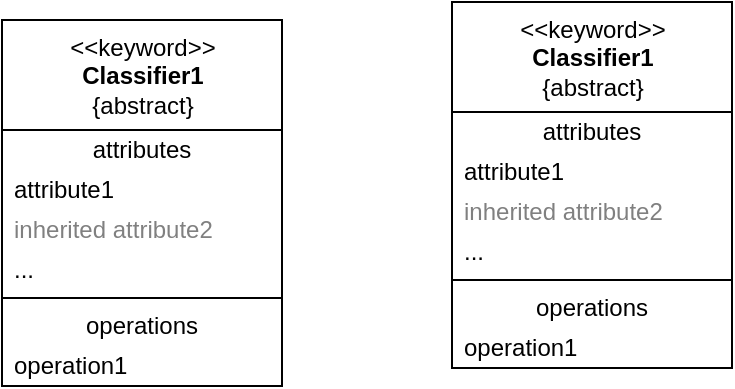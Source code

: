 <mxfile>
    <diagram id="GReHzuQMcVUws_mKU_uG" name="Page-1">
        <mxGraphModel dx="1586" dy="1663" grid="1" gridSize="9" guides="1" tooltips="1" connect="1" arrows="1" fold="1" page="1" pageScale="1" pageWidth="850" pageHeight="1100" math="0" shadow="0">
            <root>
                <mxCell id="0"/>
                <mxCell id="1" parent="0"/>
                <mxCell id="oJCTIPZxYmmEMR1irrwK-27" value="&amp;lt;&amp;lt;keyword&amp;gt;&amp;gt;&lt;br&gt;&lt;b&gt;Classifier1&lt;/b&gt;&lt;br&gt;{abstract}" style="swimlane;fontStyle=0;align=center;verticalAlign=top;childLayout=stackLayout;horizontal=1;startSize=55;horizontalStack=0;resizeParent=1;resizeParentMax=0;resizeLast=0;collapsible=0;marginBottom=0;html=1;" vertex="1" parent="1">
                    <mxGeometry x="-216" y="-270" width="140" height="183" as="geometry"/>
                </mxCell>
                <mxCell id="oJCTIPZxYmmEMR1irrwK-28" value="attributes" style="text;html=1;strokeColor=none;fillColor=none;align=center;verticalAlign=middle;spacingLeft=4;spacingRight=4;overflow=hidden;rotatable=0;points=[[0,0.5],[1,0.5]];portConstraint=eastwest;" vertex="1" parent="oJCTIPZxYmmEMR1irrwK-27">
                    <mxGeometry y="55" width="140" height="20" as="geometry"/>
                </mxCell>
                <mxCell id="oJCTIPZxYmmEMR1irrwK-29" value="attribute1" style="text;html=1;strokeColor=none;fillColor=none;align=left;verticalAlign=middle;spacingLeft=4;spacingRight=4;overflow=hidden;rotatable=0;points=[[0,0.5],[1,0.5]];portConstraint=eastwest;" vertex="1" parent="oJCTIPZxYmmEMR1irrwK-27">
                    <mxGeometry y="75" width="140" height="20" as="geometry"/>
                </mxCell>
                <mxCell id="oJCTIPZxYmmEMR1irrwK-30" value="inherited attribute2" style="text;html=1;strokeColor=none;fillColor=none;align=left;verticalAlign=middle;spacingLeft=4;spacingRight=4;overflow=hidden;rotatable=0;points=[[0,0.5],[1,0.5]];portConstraint=eastwest;fontColor=#808080;" vertex="1" parent="oJCTIPZxYmmEMR1irrwK-27">
                    <mxGeometry y="95" width="140" height="20" as="geometry"/>
                </mxCell>
                <mxCell id="oJCTIPZxYmmEMR1irrwK-31" value="..." style="text;html=1;strokeColor=none;fillColor=none;align=left;verticalAlign=middle;spacingLeft=4;spacingRight=4;overflow=hidden;rotatable=0;points=[[0,0.5],[1,0.5]];portConstraint=eastwest;" vertex="1" parent="oJCTIPZxYmmEMR1irrwK-27">
                    <mxGeometry y="115" width="140" height="20" as="geometry"/>
                </mxCell>
                <mxCell id="oJCTIPZxYmmEMR1irrwK-32" value="" style="line;strokeWidth=1;fillColor=none;align=left;verticalAlign=middle;spacingTop=-1;spacingLeft=3;spacingRight=3;rotatable=0;labelPosition=right;points=[];portConstraint=eastwest;" vertex="1" parent="oJCTIPZxYmmEMR1irrwK-27">
                    <mxGeometry y="135" width="140" height="8" as="geometry"/>
                </mxCell>
                <mxCell id="oJCTIPZxYmmEMR1irrwK-33" value="operations" style="text;html=1;strokeColor=none;fillColor=none;align=center;verticalAlign=middle;spacingLeft=4;spacingRight=4;overflow=hidden;rotatable=0;points=[[0,0.5],[1,0.5]];portConstraint=eastwest;" vertex="1" parent="oJCTIPZxYmmEMR1irrwK-27">
                    <mxGeometry y="143" width="140" height="20" as="geometry"/>
                </mxCell>
                <mxCell id="oJCTIPZxYmmEMR1irrwK-34" value="operation1" style="text;html=1;strokeColor=none;fillColor=none;align=left;verticalAlign=middle;spacingLeft=4;spacingRight=4;overflow=hidden;rotatable=0;points=[[0,0.5],[1,0.5]];portConstraint=eastwest;" vertex="1" parent="oJCTIPZxYmmEMR1irrwK-27">
                    <mxGeometry y="163" width="140" height="20" as="geometry"/>
                </mxCell>
                <mxCell id="oJCTIPZxYmmEMR1irrwK-35" value="&amp;lt;&amp;lt;keyword&amp;gt;&amp;gt;&lt;br&gt;&lt;b&gt;Classifier1&lt;/b&gt;&lt;br&gt;{abstract}" style="swimlane;fontStyle=0;align=center;verticalAlign=top;childLayout=stackLayout;horizontal=1;startSize=55;horizontalStack=0;resizeParent=1;resizeParentMax=0;resizeLast=0;collapsible=0;marginBottom=0;html=1;" vertex="1" parent="1">
                    <mxGeometry x="9" y="-279" width="140" height="183" as="geometry"/>
                </mxCell>
                <mxCell id="oJCTIPZxYmmEMR1irrwK-36" value="attributes" style="text;html=1;strokeColor=none;fillColor=none;align=center;verticalAlign=middle;spacingLeft=4;spacingRight=4;overflow=hidden;rotatable=0;points=[[0,0.5],[1,0.5]];portConstraint=eastwest;" vertex="1" parent="oJCTIPZxYmmEMR1irrwK-35">
                    <mxGeometry y="55" width="140" height="20" as="geometry"/>
                </mxCell>
                <mxCell id="oJCTIPZxYmmEMR1irrwK-37" value="attribute1" style="text;html=1;strokeColor=none;fillColor=none;align=left;verticalAlign=middle;spacingLeft=4;spacingRight=4;overflow=hidden;rotatable=0;points=[[0,0.5],[1,0.5]];portConstraint=eastwest;" vertex="1" parent="oJCTIPZxYmmEMR1irrwK-35">
                    <mxGeometry y="75" width="140" height="20" as="geometry"/>
                </mxCell>
                <mxCell id="oJCTIPZxYmmEMR1irrwK-38" value="inherited attribute2" style="text;html=1;strokeColor=none;fillColor=none;align=left;verticalAlign=middle;spacingLeft=4;spacingRight=4;overflow=hidden;rotatable=0;points=[[0,0.5],[1,0.5]];portConstraint=eastwest;fontColor=#808080;" vertex="1" parent="oJCTIPZxYmmEMR1irrwK-35">
                    <mxGeometry y="95" width="140" height="20" as="geometry"/>
                </mxCell>
                <mxCell id="oJCTIPZxYmmEMR1irrwK-39" value="..." style="text;html=1;strokeColor=none;fillColor=none;align=left;verticalAlign=middle;spacingLeft=4;spacingRight=4;overflow=hidden;rotatable=0;points=[[0,0.5],[1,0.5]];portConstraint=eastwest;" vertex="1" parent="oJCTIPZxYmmEMR1irrwK-35">
                    <mxGeometry y="115" width="140" height="20" as="geometry"/>
                </mxCell>
                <mxCell id="oJCTIPZxYmmEMR1irrwK-40" value="" style="line;strokeWidth=1;fillColor=none;align=left;verticalAlign=middle;spacingTop=-1;spacingLeft=3;spacingRight=3;rotatable=0;labelPosition=right;points=[];portConstraint=eastwest;" vertex="1" parent="oJCTIPZxYmmEMR1irrwK-35">
                    <mxGeometry y="135" width="140" height="8" as="geometry"/>
                </mxCell>
                <mxCell id="oJCTIPZxYmmEMR1irrwK-41" value="operations" style="text;html=1;strokeColor=none;fillColor=none;align=center;verticalAlign=middle;spacingLeft=4;spacingRight=4;overflow=hidden;rotatable=0;points=[[0,0.5],[1,0.5]];portConstraint=eastwest;" vertex="1" parent="oJCTIPZxYmmEMR1irrwK-35">
                    <mxGeometry y="143" width="140" height="20" as="geometry"/>
                </mxCell>
                <mxCell id="oJCTIPZxYmmEMR1irrwK-42" value="operation1" style="text;html=1;strokeColor=none;fillColor=none;align=left;verticalAlign=middle;spacingLeft=4;spacingRight=4;overflow=hidden;rotatable=0;points=[[0,0.5],[1,0.5]];portConstraint=eastwest;" vertex="1" parent="oJCTIPZxYmmEMR1irrwK-35">
                    <mxGeometry y="163" width="140" height="20" as="geometry"/>
                </mxCell>
            </root>
        </mxGraphModel>
    </diagram>
    <diagram id="Axt5Gu5AC7lNnnCTPwFK" name="Page-2">
        <mxGraphModel dx="736" dy="563" grid="1" gridSize="10" guides="1" tooltips="1" connect="1" arrows="1" fold="1" page="1" pageScale="1" pageWidth="850" pageHeight="1100" math="0" shadow="0">
            <root>
                <mxCell id="0"/>
                <mxCell id="1" parent="0"/>
            </root>
        </mxGraphModel>
    </diagram>
    <diagram id="0C4k7tr0N_H5krDxDDSt" name="Page-3">
        <mxGraphModel dx="1188" dy="563" grid="1" gridSize="10" guides="1" tooltips="1" connect="1" arrows="1" fold="1" page="1" pageScale="1" pageWidth="850" pageHeight="1100" math="0" shadow="0">
            <root>
                <mxCell id="0"/>
                <mxCell id="1" parent="0"/>
            </root>
        </mxGraphModel>
    </diagram>
</mxfile>